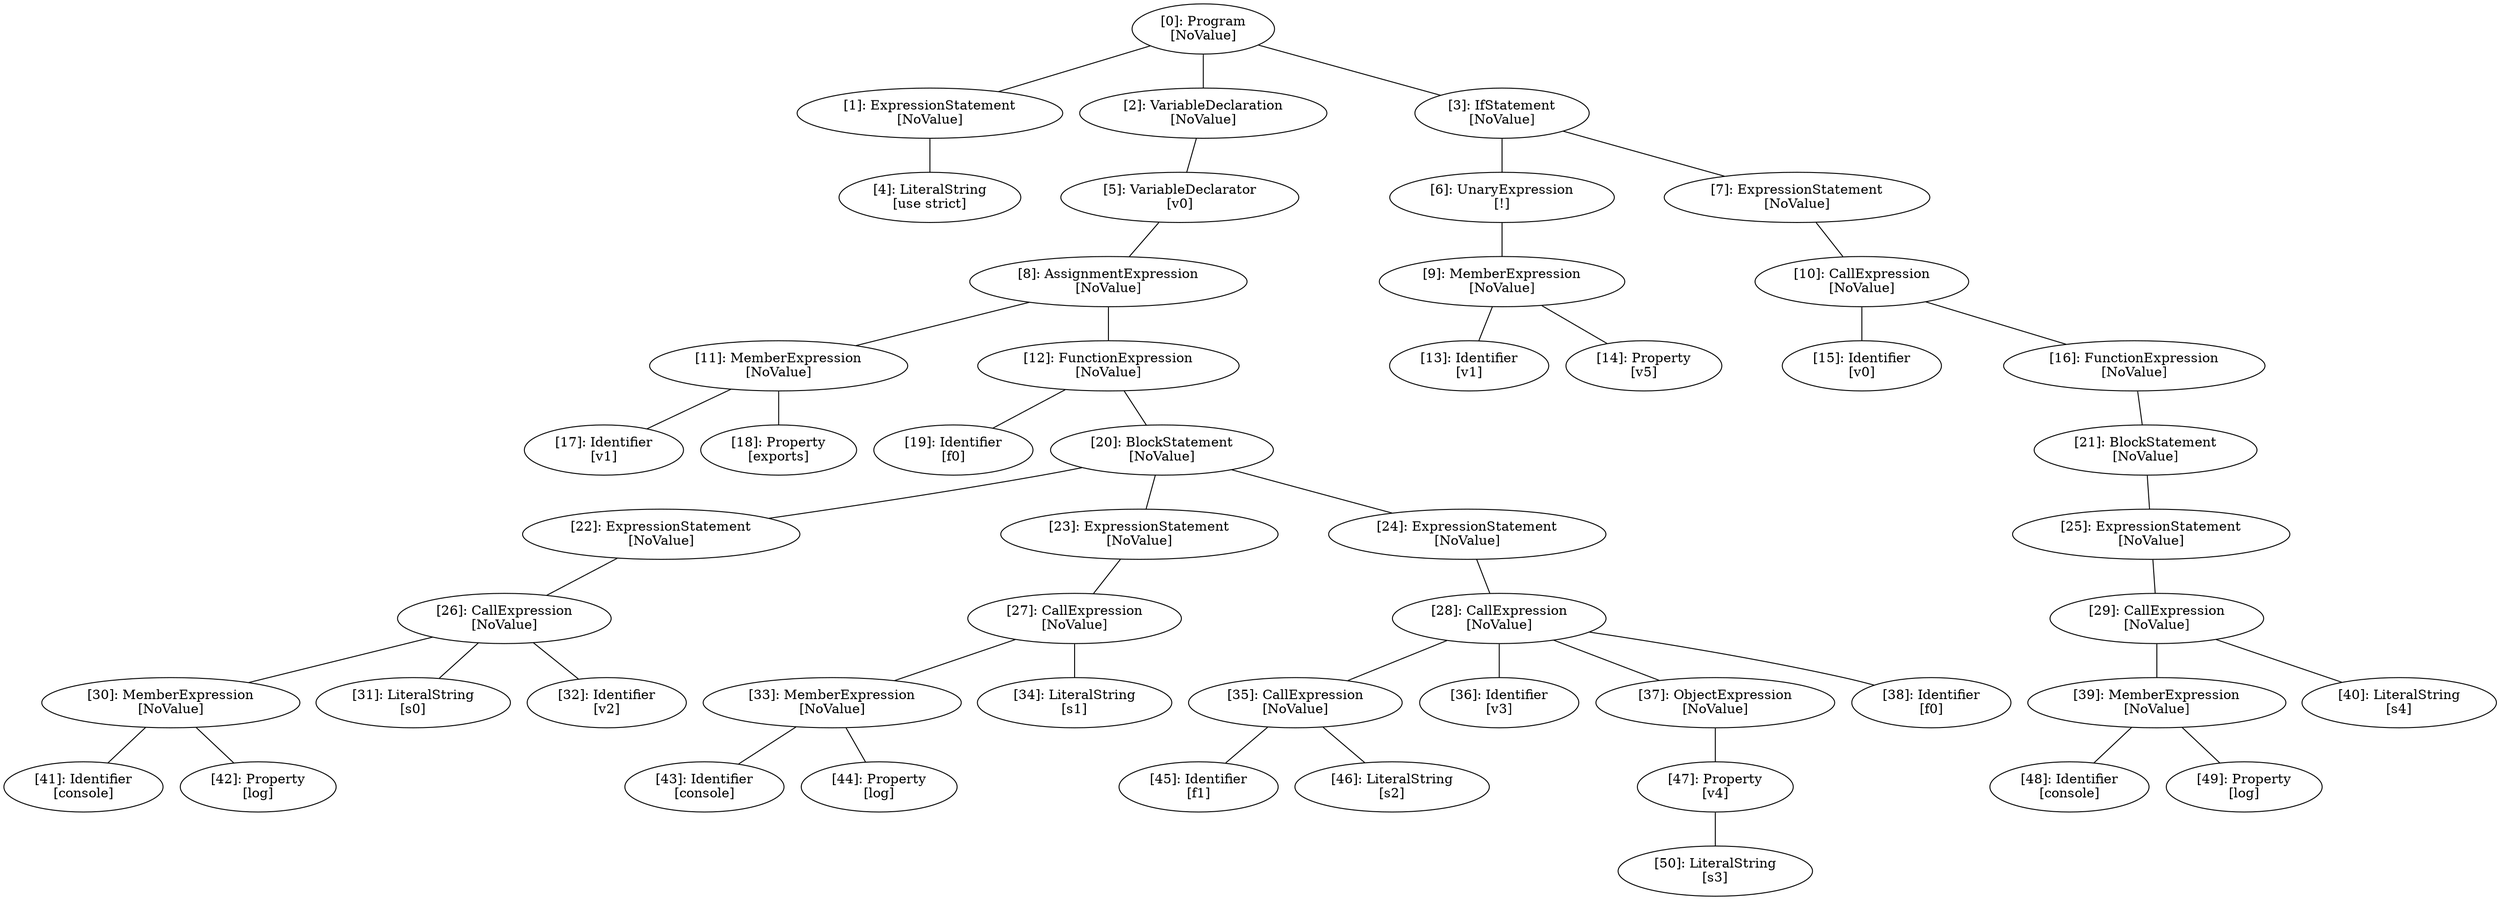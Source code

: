 // Result
graph {
	0 [label="[0]: Program
[NoValue]"]
	1 [label="[1]: ExpressionStatement
[NoValue]"]
	2 [label="[2]: VariableDeclaration
[NoValue]"]
	3 [label="[3]: IfStatement
[NoValue]"]
	4 [label="[4]: LiteralString
[use strict]"]
	5 [label="[5]: VariableDeclarator
[v0]"]
	6 [label="[6]: UnaryExpression
[!]"]
	7 [label="[7]: ExpressionStatement
[NoValue]"]
	8 [label="[8]: AssignmentExpression
[NoValue]"]
	9 [label="[9]: MemberExpression
[NoValue]"]
	10 [label="[10]: CallExpression
[NoValue]"]
	11 [label="[11]: MemberExpression
[NoValue]"]
	12 [label="[12]: FunctionExpression
[NoValue]"]
	13 [label="[13]: Identifier
[v1]"]
	14 [label="[14]: Property
[v5]"]
	15 [label="[15]: Identifier
[v0]"]
	16 [label="[16]: FunctionExpression
[NoValue]"]
	17 [label="[17]: Identifier
[v1]"]
	18 [label="[18]: Property
[exports]"]
	19 [label="[19]: Identifier
[f0]"]
	20 [label="[20]: BlockStatement
[NoValue]"]
	21 [label="[21]: BlockStatement
[NoValue]"]
	22 [label="[22]: ExpressionStatement
[NoValue]"]
	23 [label="[23]: ExpressionStatement
[NoValue]"]
	24 [label="[24]: ExpressionStatement
[NoValue]"]
	25 [label="[25]: ExpressionStatement
[NoValue]"]
	26 [label="[26]: CallExpression
[NoValue]"]
	27 [label="[27]: CallExpression
[NoValue]"]
	28 [label="[28]: CallExpression
[NoValue]"]
	29 [label="[29]: CallExpression
[NoValue]"]
	30 [label="[30]: MemberExpression
[NoValue]"]
	31 [label="[31]: LiteralString
[s0]"]
	32 [label="[32]: Identifier
[v2]"]
	33 [label="[33]: MemberExpression
[NoValue]"]
	34 [label="[34]: LiteralString
[s1]"]
	35 [label="[35]: CallExpression
[NoValue]"]
	36 [label="[36]: Identifier
[v3]"]
	37 [label="[37]: ObjectExpression
[NoValue]"]
	38 [label="[38]: Identifier
[f0]"]
	39 [label="[39]: MemberExpression
[NoValue]"]
	40 [label="[40]: LiteralString
[s4]"]
	41 [label="[41]: Identifier
[console]"]
	42 [label="[42]: Property
[log]"]
	43 [label="[43]: Identifier
[console]"]
	44 [label="[44]: Property
[log]"]
	45 [label="[45]: Identifier
[f1]"]
	46 [label="[46]: LiteralString
[s2]"]
	47 [label="[47]: Property
[v4]"]
	48 [label="[48]: Identifier
[console]"]
	49 [label="[49]: Property
[log]"]
	50 [label="[50]: LiteralString
[s3]"]
	0 -- 1
	0 -- 2
	0 -- 3
	1 -- 4
	2 -- 5
	3 -- 6
	3 -- 7
	5 -- 8
	6 -- 9
	7 -- 10
	8 -- 11
	8 -- 12
	9 -- 13
	9 -- 14
	10 -- 15
	10 -- 16
	11 -- 17
	11 -- 18
	12 -- 19
	12 -- 20
	16 -- 21
	20 -- 22
	20 -- 23
	20 -- 24
	21 -- 25
	22 -- 26
	23 -- 27
	24 -- 28
	25 -- 29
	26 -- 30
	26 -- 31
	26 -- 32
	27 -- 33
	27 -- 34
	28 -- 35
	28 -- 36
	28 -- 37
	28 -- 38
	29 -- 39
	29 -- 40
	30 -- 41
	30 -- 42
	33 -- 43
	33 -- 44
	35 -- 45
	35 -- 46
	37 -- 47
	39 -- 48
	39 -- 49
	47 -- 50
}
